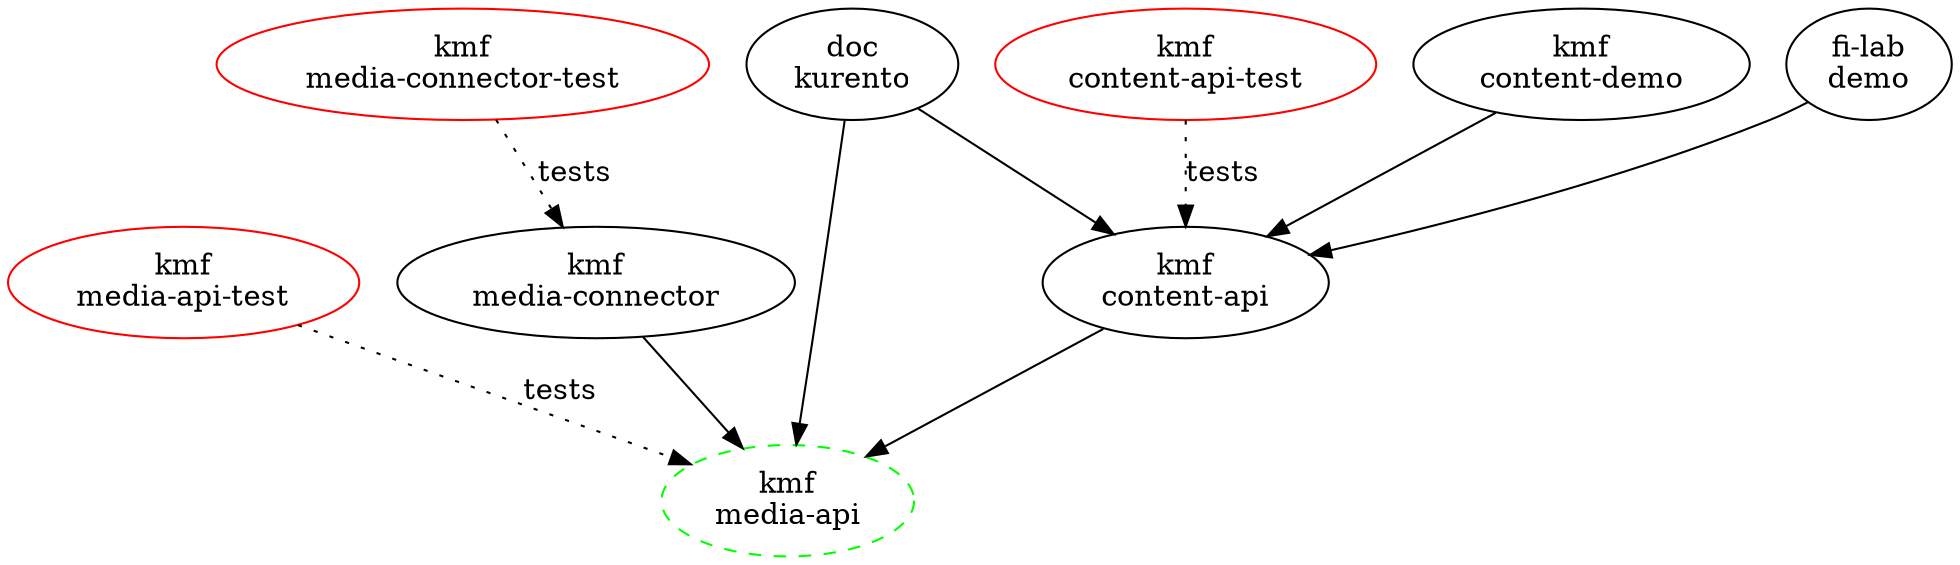 digraph "dependencies" {
splines = spline;
layout=dot;

/*"kms\ndtls-plugins" [style="dashed", color="green"];
"gst\nkurento-plugins" -> "kms\ndtls-plugins";

"kws\nrpc-builder" [style="dashed", color="green"];
"kws\ncontent-api" -> "kws\nrpc-builder";
"kws\nmedia-api" -> "kws\nrpc-builder";

"kmf\nparent-pom" [style="dashed", color="green"];
"kmf\ncommons"          -> "kmf\nparent-pom";
"kmf\nspring"           -> "kmf\nparent-pom";
"kms\ninterface"        -> "kmf\nparent-pom";
"kmf\ncontent-protocol" -> "kmf\nparent-pom";
"kmf\nrepository-api"   -> "kmf\nparent-pom";
"kmf\njsonrpcconnector" -> "kmf\nparent-pom";
"kmf\nthrift-interface" -> "kmf\nparent-pom";
"kmf\nrepository-api"   -> "kmf\nparent-pom";
"kmf\nmedia-api"        -> "kmf\nparent-pom";
"kmf\ncontent-api"      -> "kmf\nparent-pom";
"kmf\nmedia-connector"  -> "kmf\nparent-pom";

"gst\nkurento-plugins" [style="dashed", color="green"];
"kurento\nmedia-server" -> "gst\nkurento-plugins";

"kmf\nspring" [style="dashed", color="green"];
"kmf\nrepository-api" -> "kmf\nspring";
"kmf\njsonrpcconnector" -> "kmf\nspring";
"kmf\ncontent-api" -> "kmf\nspring";

"kmf\ncommons" [style="dashed", color="green"];
"kmf\nrepository-api" -> "kmf\ncommons";
"kmf\njsonrpcconnector" -> "kmf\ncommons";
"kmf\nthrift-interface" -> "kmf\ncommons";
"kmf\nmedia-api" -> "kmf\ncommons";
"kmf\ncontent-api" -> "kmf\ncommons";

"kmf\ncontent-protocol" [style="dashed", color="green"];
"kmf\ncontent-api" -> "kmf\ncontent-protocol";

"kms\ninterface" [style="dashed", color="green"];
"kmf\nthrift-interface" -> "kms\ninterface";
"kurento\nmedia-server" -> "kms\ninterface";
"kmf\ncontent-api" -> "kms\ninterface";

"kws\nmedia-api" [style="dashed", color="green"];

"kws\ncontent-api" [style="dashed", color="green"];
"kmf\ncontent-demo" -> "kws\ncontent-api";
"fi-lab\ndemo" -> "kws\ncontent-api";

"kmf\nrepository-api" [style="dashed", color="green"]; "kmf\nrepository-api-test" [color="red"];
"kmf\nrepository-api-test" -> "kmf\nrepository-api" [ label="tests", style="dotted" ];
"kmf\ncontent-api" -> "kmf\nrepository-api";
"doc\nkurento"  -> "kmf\nrepository-api";

"kmf\njsonrpcconnector" [style="dashed", color="green"]; "kmf\njsonrpcconnector-test" [color="red"];
"kmf\nmedia-api" -> "kmf\njsonrpcconnector";
"kmf\nmedia-connector" -> "kmf\njsonrpcconnector";
"kmf\nthrift-interface" -> "kmf\njsonrpcconnector";
"kmf\njsonrpcconnector-test" -> "kmf\njsonrpcconnector" [ label="tests", style="dotted" ];

"kurento\nmedia-server" [style="dashed", color="green"];
"kmf\nthrift-interface" -> "kurento\nmedia-server" [ label="tests", style="dotted" ];
"kmf\nmedia-api-test" -> "kurento\nmedia-server" [ label="tests", style="dotted" ];
"kmf\ncontent-api-test" -> "kurento\nmedia-server" [ label="tests", style="dotted" ];
"kmf\nmedia-connector-test" -> "kurento\nmedia-server" [ label="tests", style="dotted" ];

"kmf\nthrift-interface" [style="dashed", color="green"];
"kmf\nmedia-api" -> "kmf\nthrift-interface";
"kmf\ncontent-api" -> "kmf\nthrift-interface";*/

"kmf\nmedia-api" [style="dashed", color="green"]; "kmf\nmedia-api-test" [color="red"];
"kmf\nmedia-api-test" -> "kmf\nmedia-api" [ label="tests", style="dotted" ];
"kmf\nmedia-connector" -> "kmf\nmedia-api";
"kmf\ncontent-api" -> "kmf\nmedia-api";
"doc\nkurento"  -> "kmf\nmedia-api";

"kmf\ncontent-api"; "kmf\ncontent-api-test" [color="red"];
"kmf\ncontent-api-test" -> "kmf\ncontent-api" [ label="tests", style="dotted" ];
"kmf\ncontent-demo" -> "kmf\ncontent-api";
"fi-lab\ndemo" -> "kmf\ncontent-api";
"doc\nkurento"  -> "kmf\ncontent-api";

"kmf\nmedia-connector"; "kmf\nmedia-connector-test" [color="red"];
"kmf\nmedia-connector-test" -> "kmf\nmedia-connector" [ label="tests", style="dotted" ];

"fi-lab\ndemo";

"kmf\ncontent-demo";

"doc\nkurento";

}
